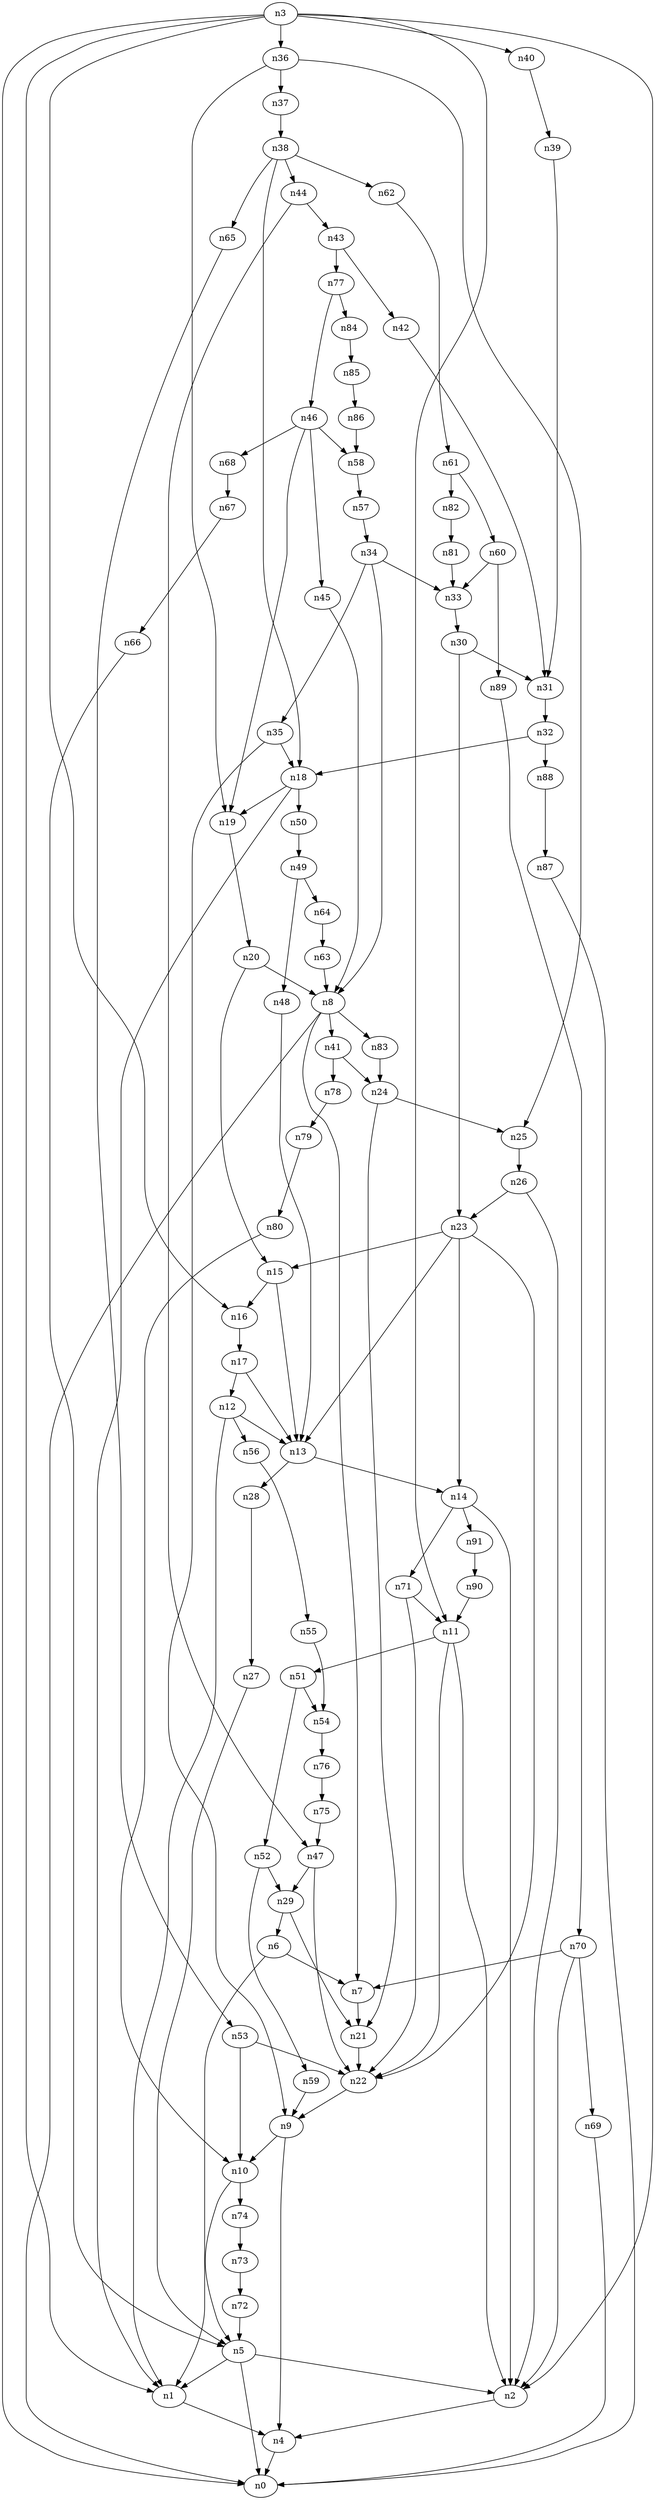 digraph G {
	n1 -> n4	 [_graphml_id=e4];
	n2 -> n4	 [_graphml_id=e7];
	n3 -> n0	 [_graphml_id=e0];
	n3 -> n1	 [_graphml_id=e3];
	n3 -> n2	 [_graphml_id=e6];
	n3 -> n11	 [_graphml_id=e16];
	n3 -> n16	 [_graphml_id=e24];
	n3 -> n36	 [_graphml_id=e87];
	n3 -> n40	 [_graphml_id=e64];
	n4 -> n0	 [_graphml_id=e1];
	n5 -> n0	 [_graphml_id=e2];
	n5 -> n1	 [_graphml_id=e5];
	n5 -> n2	 [_graphml_id=e8];
	n6 -> n1	 [_graphml_id=e9];
	n6 -> n7	 [_graphml_id=e10];
	n7 -> n21	 [_graphml_id=e32];
	n8 -> n0	 [_graphml_id=e12];
	n8 -> n7	 [_graphml_id=e11];
	n8 -> n41	 [_graphml_id=e65];
	n8 -> n83	 [_graphml_id=e135];
	n9 -> n4	 [_graphml_id=e13];
	n9 -> n10	 [_graphml_id=e14];
	n10 -> n5	 [_graphml_id=e15];
	n10 -> n74	 [_graphml_id=e121];
	n11 -> n2	 [_graphml_id=e17];
	n11 -> n22	 [_graphml_id=e57];
	n11 -> n51	 [_graphml_id=e82];
	n12 -> n1	 [_graphml_id=e18];
	n12 -> n13	 [_graphml_id=e19];
	n12 -> n56	 [_graphml_id=e91];
	n13 -> n14	 [_graphml_id=e20];
	n13 -> n28	 [_graphml_id=e44];
	n14 -> n2	 [_graphml_id=e21];
	n14 -> n71	 [_graphml_id=e136];
	n14 -> n91	 [_graphml_id=e149];
	n15 -> n13	 [_graphml_id=e22];
	n15 -> n16	 [_graphml_id=e23];
	n16 -> n17	 [_graphml_id=e27];
	n17 -> n12	 [_graphml_id=e25];
	n17 -> n13	 [_graphml_id=e26];
	n18 -> n1	 [_graphml_id=e28];
	n18 -> n19	 [_graphml_id=e29];
	n18 -> n50	 [_graphml_id=e81];
	n19 -> n20	 [_graphml_id=e30];
	n20 -> n8	 [_graphml_id=e31];
	n20 -> n15	 [_graphml_id=e67];
	n21 -> n22	 [_graphml_id=e33];
	n22 -> n9	 [_graphml_id=e34];
	n23 -> n13	 [_graphml_id=e36];
	n23 -> n14	 [_graphml_id=e37];
	n23 -> n15	 [_graphml_id=e35];
	n23 -> n22	 [_graphml_id=e77];
	n24 -> n21	 [_graphml_id=e38];
	n24 -> n25	 [_graphml_id=e39];
	n25 -> n26	 [_graphml_id=e40];
	n26 -> n2	 [_graphml_id=e41];
	n26 -> n23	 [_graphml_id=e47];
	n27 -> n5	 [_graphml_id=e42];
	n28 -> n27	 [_graphml_id=e43];
	n29 -> n6	 [_graphml_id=e45];
	n29 -> n21	 [_graphml_id=e46];
	n30 -> n23	 [_graphml_id=e48];
	n30 -> n31	 [_graphml_id=e49];
	n31 -> n32	 [_graphml_id=e50];
	n32 -> n18	 [_graphml_id=e51];
	n32 -> n88	 [_graphml_id=e143];
	n33 -> n30	 [_graphml_id=e52];
	n34 -> n8	 [_graphml_id=e54];
	n34 -> n33	 [_graphml_id=e53];
	n34 -> n35	 [_graphml_id=e55];
	n35 -> n9	 [_graphml_id=e56];
	n35 -> n18	 [_graphml_id=e97];
	n36 -> n19	 [_graphml_id=e107];
	n36 -> n25	 [_graphml_id=e58];
	n36 -> n37	 [_graphml_id=e59];
	n37 -> n38	 [_graphml_id=e60];
	n38 -> n18	 [_graphml_id=e61];
	n38 -> n44	 [_graphml_id=e71];
	n38 -> n62	 [_graphml_id=e101];
	n38 -> n65	 [_graphml_id=e106];
	n39 -> n31	 [_graphml_id=e62];
	n40 -> n39	 [_graphml_id=e63];
	n41 -> n24	 [_graphml_id=e66];
	n41 -> n78	 [_graphml_id=e127];
	n42 -> n31	 [_graphml_id=e68];
	n43 -> n42	 [_graphml_id=e69];
	n43 -> n77	 [_graphml_id=e126];
	n44 -> n43	 [_graphml_id=e70];
	n44 -> n47	 [_graphml_id=e146];
	n45 -> n8	 [_graphml_id=e72];
	n46 -> n19	 [_graphml_id=e74];
	n46 -> n45	 [_graphml_id=e73];
	n46 -> n58	 [_graphml_id=e94];
	n46 -> n68	 [_graphml_id=e111];
	n47 -> n22	 [_graphml_id=e76];
	n47 -> n29	 [_graphml_id=e75];
	n48 -> n13	 [_graphml_id=e78];
	n49 -> n48	 [_graphml_id=e79];
	n49 -> n64	 [_graphml_id=e104];
	n50 -> n49	 [_graphml_id=e80];
	n51 -> n52	 [_graphml_id=e83];
	n51 -> n54	 [_graphml_id=e88];
	n52 -> n29	 [_graphml_id=e84];
	n52 -> n59	 [_graphml_id=e96];
	n53 -> n10	 [_graphml_id=e85];
	n53 -> n22	 [_graphml_id=e86];
	n54 -> n76	 [_graphml_id=e124];
	n55 -> n54	 [_graphml_id=e89];
	n56 -> n55	 [_graphml_id=e90];
	n57 -> n34	 [_graphml_id=e92];
	n58 -> n57	 [_graphml_id=e93];
	n59 -> n9	 [_graphml_id=e95];
	n60 -> n33	 [_graphml_id=e98];
	n60 -> n89	 [_graphml_id=e144];
	n61 -> n60	 [_graphml_id=e99];
	n61 -> n82	 [_graphml_id=e133];
	n62 -> n61	 [_graphml_id=e100];
	n63 -> n8	 [_graphml_id=e102];
	n64 -> n63	 [_graphml_id=e103];
	n65 -> n53	 [_graphml_id=e105];
	n66 -> n5	 [_graphml_id=e108];
	n67 -> n66	 [_graphml_id=e109];
	n68 -> n67	 [_graphml_id=e110];
	n69 -> n0	 [_graphml_id=e112];
	n70 -> n2	 [_graphml_id=e114];
	n70 -> n7	 [_graphml_id=e117];
	n70 -> n69	 [_graphml_id=e113];
	n71 -> n11	 [_graphml_id=e116];
	n71 -> n22	 [_graphml_id=e115];
	n72 -> n5	 [_graphml_id=e118];
	n73 -> n72	 [_graphml_id=e119];
	n74 -> n73	 [_graphml_id=e120];
	n75 -> n47	 [_graphml_id=e122];
	n76 -> n75	 [_graphml_id=e123];
	n77 -> n46	 [_graphml_id=e125];
	n77 -> n84	 [_graphml_id=e137];
	n78 -> n79	 [_graphml_id=e128];
	n79 -> n80	 [_graphml_id=e129];
	n80 -> n10	 [_graphml_id=e130];
	n81 -> n33	 [_graphml_id=e131];
	n82 -> n81	 [_graphml_id=e132];
	n83 -> n24	 [_graphml_id=e134];
	n84 -> n85	 [_graphml_id=e138];
	n85 -> n86	 [_graphml_id=e139];
	n86 -> n58	 [_graphml_id=e140];
	n87 -> n0	 [_graphml_id=e141];
	n88 -> n87	 [_graphml_id=e142];
	n89 -> n70	 [_graphml_id=e145];
	n90 -> n11	 [_graphml_id=e147];
	n91 -> n90	 [_graphml_id=e148];
}
